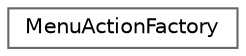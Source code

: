 digraph "Graphical Class Hierarchy"
{
 // LATEX_PDF_SIZE
  bgcolor="transparent";
  edge [fontname=Helvetica,fontsize=10,labelfontname=Helvetica,labelfontsize=10];
  node [fontname=Helvetica,fontsize=10,shape=box,height=0.2,width=0.4];
  rankdir="LR";
  Node0 [id="Node000000",label="MenuActionFactory",height=0.2,width=0.4,color="grey40", fillcolor="white", style="filled",URL="$class_menu_action_factory.html",tooltip="Lớp cung cấp phương thức tạo đối tượng hành động dựa trên lựa chọn menu của người dùng."];
}
